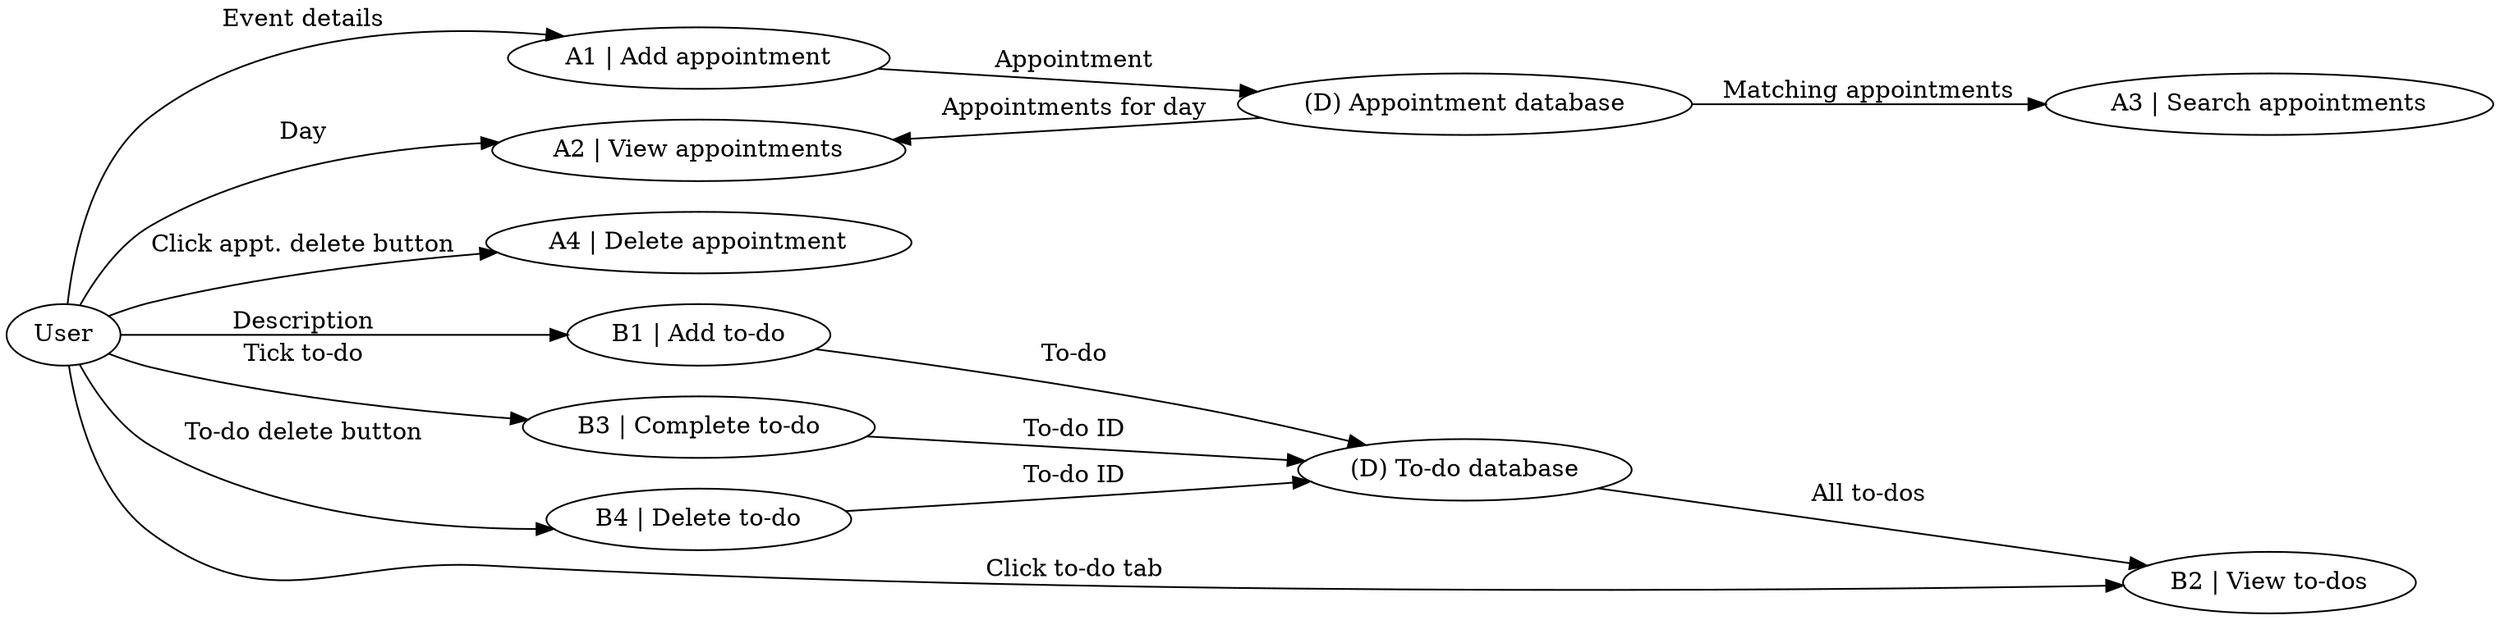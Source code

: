 # vim: ft=dot
digraph {
    rankdir=LR;

    appt_add[label="A1 | Add appointment"];
    appt_view[label="A2 | View appointments"];
    appt_search[label="A3 | Search appointments"];
    appt_del[label="A4 | Delete appointment"];
    appt_db[label="(D) Appointment database"];
    todo_add[label="B1 | Add to-do"];
    todo_view[label="B2 | View to-dos"];
    todo_complete[label="B3 | Complete to-do"];
    todo_del[label="B4 | Delete to-do"];
    todo_db[label="(D) To-do database"];
    user[label="User"];
    { rank=same; appt_add, appt_view, appt_del }
    { rank=same; appt_db, todo_db }

    user -> appt_add[label="Event details"];
    user -> appt_view[label="Day"];
    user -> appt_del[label="Click appt. delete button"];
    appt_add -> appt_db[label="Appointment"];
    appt_db -> appt_view[label="Appointments for day"];
    appt_db -> appt_search[label="Matching appointments"];

    user -> todo_add[label="Description"];
    user -> todo_view[label="Click to-do tab"];
    user -> todo_del[label="To-do delete button"];
    todo_add -> todo_db[label="To-do"];
    todo_del -> todo_db[label="To-do ID"];
    user -> todo_complete[label="Tick to-do"];
    todo_complete -> todo_db[label="To-do ID"];
    todo_db -> todo_view[label="All to-dos"];
}
